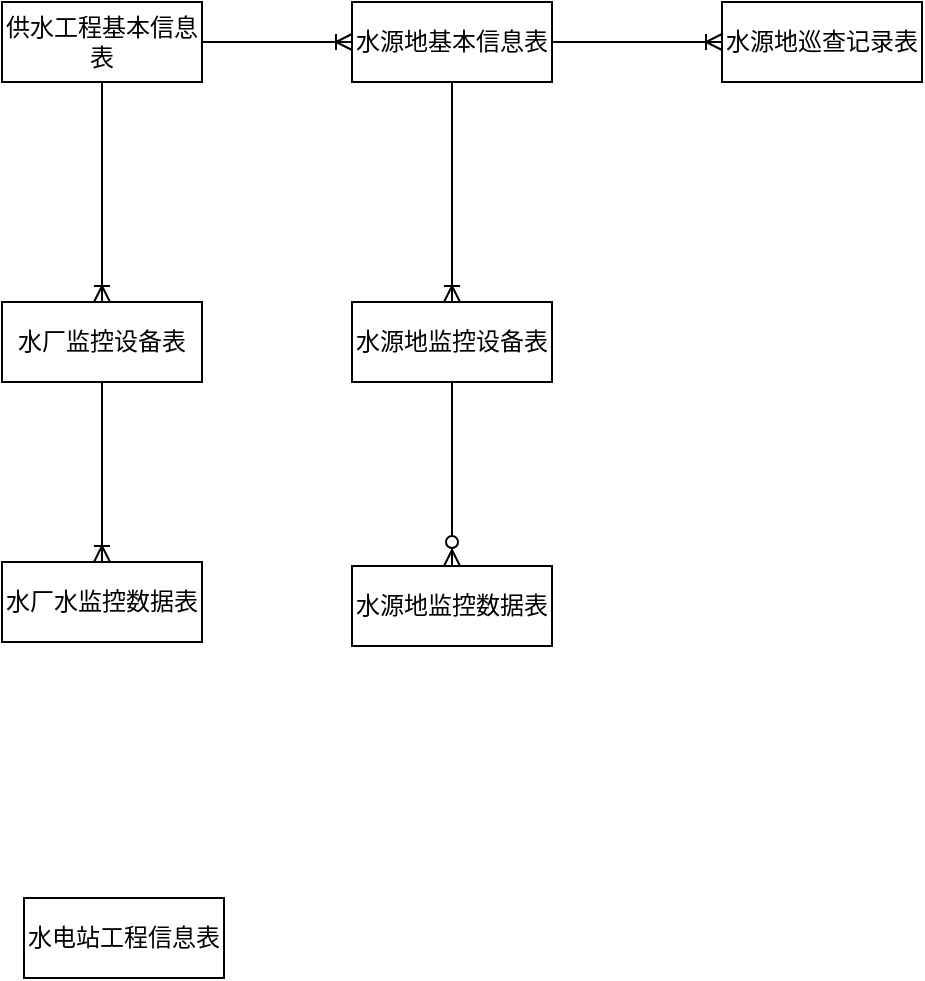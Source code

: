 <mxfile version="14.1.8" type="github">
  <diagram id="R2lEEEUBdFMjLlhIrx00" name="Page-1">
    <mxGraphModel dx="601" dy="483" grid="0" gridSize="10" guides="1" tooltips="1" connect="1" arrows="1" fold="1" page="0" pageScale="1" pageWidth="850" pageHeight="1100" math="0" shadow="0" extFonts="Permanent Marker^https://fonts.googleapis.com/css?family=Permanent+Marker">
      <root>
        <mxCell id="0" />
        <mxCell id="1" parent="0" />
        <mxCell id="utO9Kj6KLsNNvzCChyN6-2" value="供水工程基本信息表" style="whiteSpace=wrap;html=1;align=center;" parent="1" vertex="1">
          <mxGeometry x="200" y="140" width="100" height="40" as="geometry" />
        </mxCell>
        <mxCell id="utO9Kj6KLsNNvzCChyN6-3" value="水源地基本信息表" style="whiteSpace=wrap;html=1;align=center;" parent="1" vertex="1">
          <mxGeometry x="375" y="140" width="100" height="40" as="geometry" />
        </mxCell>
        <mxCell id="utO9Kj6KLsNNvzCChyN6-4" value="水源地巡查记录表" style="whiteSpace=wrap;html=1;align=center;" parent="1" vertex="1">
          <mxGeometry x="560" y="140" width="100" height="40" as="geometry" />
        </mxCell>
        <mxCell id="utO9Kj6KLsNNvzCChyN6-5" value="" style="edgeStyle=entityRelationEdgeStyle;fontSize=12;html=1;endArrow=ERoneToMany;exitX=1;exitY=0.5;exitDx=0;exitDy=0;" parent="1" source="utO9Kj6KLsNNvzCChyN6-3" target="utO9Kj6KLsNNvzCChyN6-4" edge="1">
          <mxGeometry width="100" height="100" relative="1" as="geometry">
            <mxPoint x="420" y="380" as="sourcePoint" />
            <mxPoint x="520" y="280" as="targetPoint" />
          </mxGeometry>
        </mxCell>
        <mxCell id="utO9Kj6KLsNNvzCChyN6-6" value="水源地监控设备表" style="whiteSpace=wrap;html=1;align=center;" parent="1" vertex="1">
          <mxGeometry x="375" y="290" width="100" height="40" as="geometry" />
        </mxCell>
        <mxCell id="utO9Kj6KLsNNvzCChyN6-7" value="" style="fontSize=12;html=1;endArrow=ERoneToMany;entryX=0.5;entryY=0;entryDx=0;entryDy=0;" parent="1" source="utO9Kj6KLsNNvzCChyN6-3" target="utO9Kj6KLsNNvzCChyN6-6" edge="1">
          <mxGeometry width="100" height="100" relative="1" as="geometry">
            <mxPoint x="470" y="320" as="sourcePoint" />
            <mxPoint x="570" y="220" as="targetPoint" />
          </mxGeometry>
        </mxCell>
        <mxCell id="utO9Kj6KLsNNvzCChyN6-8" value="水源地监控数据表" style="whiteSpace=wrap;html=1;align=center;" parent="1" vertex="1">
          <mxGeometry x="375" y="422" width="100" height="40" as="geometry" />
        </mxCell>
        <mxCell id="utO9Kj6KLsNNvzCChyN6-9" value="" style="fontSize=12;html=1;endArrow=ERzeroToMany;endFill=1;exitX=0.5;exitY=1;exitDx=0;exitDy=0;entryX=0.5;entryY=0;entryDx=0;entryDy=0;" parent="1" source="utO9Kj6KLsNNvzCChyN6-6" target="utO9Kj6KLsNNvzCChyN6-8" edge="1">
          <mxGeometry width="100" height="100" relative="1" as="geometry">
            <mxPoint x="500" y="470" as="sourcePoint" />
            <mxPoint x="600" y="370" as="targetPoint" />
          </mxGeometry>
        </mxCell>
        <mxCell id="xRg_u-ajiNwcRpn-7tI3-1" value="" style="edgeStyle=entityRelationEdgeStyle;fontSize=12;html=1;endArrow=ERoneToMany;exitX=1;exitY=0.5;exitDx=0;exitDy=0;entryX=0;entryY=0.5;entryDx=0;entryDy=0;" edge="1" parent="1" source="utO9Kj6KLsNNvzCChyN6-2" target="utO9Kj6KLsNNvzCChyN6-3">
          <mxGeometry width="100" height="100" relative="1" as="geometry">
            <mxPoint x="260" y="310" as="sourcePoint" />
            <mxPoint x="360" y="210" as="targetPoint" />
          </mxGeometry>
        </mxCell>
        <mxCell id="xRg_u-ajiNwcRpn-7tI3-2" value="水厂监控设备表" style="whiteSpace=wrap;html=1;align=center;" vertex="1" parent="1">
          <mxGeometry x="200" y="290" width="100" height="40" as="geometry" />
        </mxCell>
        <mxCell id="xRg_u-ajiNwcRpn-7tI3-3" value="水厂水监控数据表" style="whiteSpace=wrap;html=1;align=center;" vertex="1" parent="1">
          <mxGeometry x="200" y="420" width="100" height="40" as="geometry" />
        </mxCell>
        <mxCell id="xRg_u-ajiNwcRpn-7tI3-4" value="" style="fontSize=12;html=1;endArrow=ERoneToMany;exitX=0.5;exitY=1;exitDx=0;exitDy=0;entryX=0.5;entryY=0;entryDx=0;entryDy=0;" edge="1" parent="1" source="utO9Kj6KLsNNvzCChyN6-2" target="xRg_u-ajiNwcRpn-7tI3-2">
          <mxGeometry width="100" height="100" relative="1" as="geometry">
            <mxPoint x="290" y="300" as="sourcePoint" />
            <mxPoint x="390" y="200" as="targetPoint" />
          </mxGeometry>
        </mxCell>
        <mxCell id="xRg_u-ajiNwcRpn-7tI3-5" value="" style="fontSize=12;html=1;endArrow=ERoneToMany;exitX=0.5;exitY=1;exitDx=0;exitDy=0;entryX=0.5;entryY=0;entryDx=0;entryDy=0;" edge="1" parent="1" source="xRg_u-ajiNwcRpn-7tI3-2" target="xRg_u-ajiNwcRpn-7tI3-3">
          <mxGeometry width="100" height="100" relative="1" as="geometry">
            <mxPoint x="330" y="440" as="sourcePoint" />
            <mxPoint x="430" y="340" as="targetPoint" />
          </mxGeometry>
        </mxCell>
        <mxCell id="xRg_u-ajiNwcRpn-7tI3-6" value="水电站工程信息表" style="whiteSpace=wrap;html=1;align=center;" vertex="1" parent="1">
          <mxGeometry x="211" y="588" width="100" height="40" as="geometry" />
        </mxCell>
      </root>
    </mxGraphModel>
  </diagram>
</mxfile>
